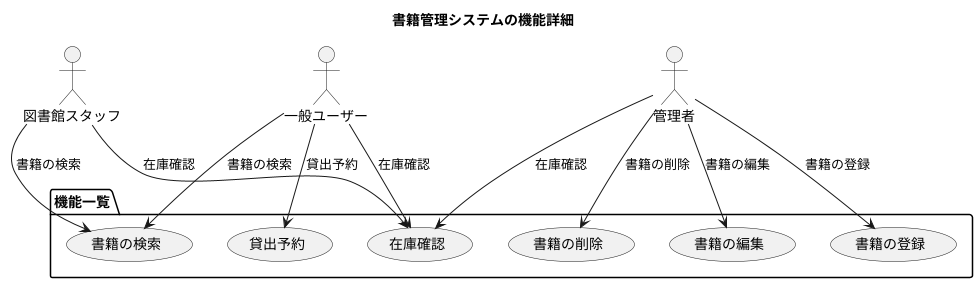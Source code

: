 @startuml
title 書籍管理システムの機能詳細

package "機能一覧" {
    usecase "書籍の検索" as UC1
    usecase "書籍の登録" as UC2
    usecase "書籍の編集" as UC3
    usecase "書籍の削除" as UC4
    usecase "貸出予約" as UC5
    usecase "在庫確認" as UC6
}

actor 一般ユーザー
actor 管理者
actor 図書館スタッフ

一般ユーザー --> UC1 : 書籍の検索
一般ユーザー --> UC5 : 貸出予約
一般ユーザー --> UC6 : 在庫確認

管理者 --> UC2 : 書籍の登録
管理者 --> UC3 : 書籍の編集
管理者 --> UC4 : 書籍の削除
管理者 --> UC6 : 在庫確認

図書館スタッフ --> UC1 : 書籍の検索
図書館スタッフ --> UC6 : 在庫確認

@enduml